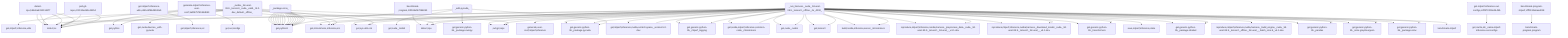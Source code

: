 graph TD
    app-mlperf-inference,d775cac873ee4231_(_nvidia,_3d-unet-99.9,_tensorrt,_cuda,_valid,_r5.0-dev_default,_offline_) --> detect,os
    app-mlperf-inference,d775cac873ee4231_(_nvidia,_3d-unet-99.9,_tensorrt,_cuda,_valid,_r5.0-dev_default,_offline_) --> get,sys-utils-cm
    app-mlperf-inference,d775cac873ee4231_(_nvidia,_3d-unet-99.9,_tensorrt,_cuda,_valid,_r5.0-dev_default,_offline_) --> get,python
    app-mlperf-inference,d775cac873ee4231_(_nvidia,_3d-unet-99.9,_tensorrt,_cuda,_valid,_r5.0-dev_default,_offline_) --> get,mlcommons,inference,src
    pull-git-repo,c23132ed65c4421d --> detect,os
    app-mlperf-inference,d775cac873ee4231_(_nvidia,_3d-unet-99.9,_tensorrt,_cuda,_valid,_r5.0-dev_default,_offline_) --> pull,git,repo
    get-mlperf-inference-utils,e341e5f86d8342e5 --> get,mlperf,inference,src
    app-mlperf-inference,d775cac873ee4231_(_nvidia,_3d-unet-99.9,_tensorrt,_cuda,_valid,_r5.0-dev_default,_offline_) --> get,mlperf,inference,utils
    get-cuda-devices,7a3ede4d3558427a_(_with-pycuda_) --> get,cuda,_toolkit
    get-cuda-devices,7a3ede4d3558427a_(_with-pycuda_) --> get,python3
    get-generic-python-lib,94b62a682bc44791_(_package.pycuda_) --> get,python3
    get-cuda-devices,7a3ede4d3558427a_(_with-pycuda_) --> get,generic-python-lib,_package.pycuda
    get-generic-python-lib,94b62a682bc44791_(_package.numpy_) --> get,python3
    get-cuda-devices,7a3ede4d3558427a_(_with-pycuda_) --> get,generic-python-lib,_package.numpy
    app-mlperf-inference,d775cac873ee4231_(_nvidia,_3d-unet-99.9,_tensorrt,_cuda,_valid,_r5.0-dev_default,_offline_) --> get,cuda-devices,_with-pycuda
    app-mlperf-inference-nvidia,bc3b17fb430f4732_(_run_harness,_cuda,_3d-unet-99.9,_tensorrt,_offline,_rtx_4090_) --> detect,os
    detect-cpu,586c8a43320142f7 --> detect,os
    app-mlperf-inference-nvidia,bc3b17fb430f4732_(_run_harness,_cuda,_3d-unet-99.9,_tensorrt,_offline,_rtx_4090_) --> detect,cpu
    app-mlperf-inference-nvidia,bc3b17fb430f4732_(_run_harness,_cuda,_3d-unet-99.9,_tensorrt,_offline,_rtx_4090_) --> get,sys-utils-cm
    app-mlperf-inference-nvidia,bc3b17fb430f4732_(_run_harness,_cuda,_3d-unet-99.9,_tensorrt,_offline,_rtx_4090_) --> get,mlperf,inference,nvidia,scratch,space,_version.5.0-dev
    get-generic-python-lib,94b62a682bc44791_(_mlperf_logging_) --> get,python3
    app-mlperf-inference-nvidia,bc3b17fb430f4732_(_run_harness,_cuda,_3d-unet-99.9,_tensorrt,_offline,_rtx_4090_) --> get,generic-python-lib,_mlperf_logging
    app-mlperf-inference-nvidia,bc3b17fb430f4732_(_run_harness,_cuda,_3d-unet-99.9,_tensorrt,_offline,_rtx_4090_) --> get,mlcommons,inference,src
    app-mlperf-inference-nvidia,bc3b17fb430f4732_(_run_harness,_cuda,_3d-unet-99.9,_tensorrt,_offline,_rtx_4090_) --> get,nvidia,mlperf,inference,common-code,_mlcommons
    pull-git-repo,c23132ed65c4421d --> detect,os
    app-mlperf-inference-nvidia,bc3b17fb430f4732_(_run_harness,_cuda,_3d-unet-99.9,_tensorrt,_offline,_rtx_4090_) --> pull,git,repo
    generate-mlperf-inference-user-conf,3af4475745964b93 --> detect,os
    detect-cpu,586c8a43320142f7 --> detect,os
    generate-mlperf-inference-user-conf,3af4475745964b93 --> detect,cpu
    generate-mlperf-inference-user-conf,3af4475745964b93 --> get,python
    generate-mlperf-inference-user-conf,3af4475745964b93 --> get,mlcommons,inference,src
    get-mlperf-inference-sut-configs,c2fbf72009e2445b --> get,cache,dir,_name.mlperf-inference-sut-configs
    generate-mlperf-inference-user-conf,3af4475745964b93 --> get,sut,configs
    app-mlperf-inference-nvidia,bc3b17fb430f4732_(_run_harness,_cuda,_3d-unet-99.9,_tensorrt,_offline,_rtx_4090_) --> generate,user-conf,mlperf,inference
    get-generic-python-lib,94b62a682bc44791_(_package.pycuda_) --> get,python3
    app-mlperf-inference-nvidia,bc3b17fb430f4732_(_run_harness,_cuda,_3d-unet-99.9,_tensorrt,_offline,_rtx_4090_) --> get,generic-python-lib,_package.pycuda
    app-mlperf-inference-nvidia,bc3b17fb430f4732_(_run_harness,_cuda,_3d-unet-99.9,_tensorrt,_offline,_rtx_4090_) --> get,cuda,_cudnn
    app-mlperf-inference-nvidia,bc3b17fb430f4732_(_run_harness,_cuda,_3d-unet-99.9,_tensorrt,_offline,_rtx_4090_) --> get,tensorrt
    app-mlperf-inference-nvidia,bc3b17fb430f4732_(_run_harness,_cuda,_3d-unet-99.9,_tensorrt,_offline,_rtx_4090_) --> build,nvidia,inference,server,_mlcommons
    app-mlperf-inference-nvidia,bc3b17fb430f4732_(_build_engine,_cuda,_3d-unet-99.9,_tensorrt,_offline,_3d-unet_,_batch_size.8,_v4.1-dev_) --> detect,os
    detect-cpu,586c8a43320142f7 --> detect,os
    app-mlperf-inference-nvidia,bc3b17fb430f4732_(_build_engine,_cuda,_3d-unet-99.9,_tensorrt,_offline,_3d-unet_,_batch_size.8,_v4.1-dev_) --> detect,cpu
    app-mlperf-inference-nvidia,bc3b17fb430f4732_(_build_engine,_cuda,_3d-unet-99.9,_tensorrt,_offline,_3d-unet_,_batch_size.8,_v4.1-dev_) --> get,sys-utils-cm
    app-mlperf-inference-nvidia,bc3b17fb430f4732_(_build_engine,_cuda,_3d-unet-99.9,_tensorrt,_offline,_3d-unet_,_batch_size.8,_v4.1-dev_) --> get,mlperf,inference,nvidia,scratch,space,_version.5.0-dev
    get-generic-python-lib,94b62a682bc44791_(_mlperf_logging_) --> get,python3
    app-mlperf-inference-nvidia,bc3b17fb430f4732_(_build_engine,_cuda,_3d-unet-99.9,_tensorrt,_offline,_3d-unet_,_batch_size.8,_v4.1-dev_) --> get,generic-python-lib,_mlperf_logging
    app-mlperf-inference-nvidia,bc3b17fb430f4732_(_build_engine,_cuda,_3d-unet-99.9,_tensorrt,_offline,_3d-unet_,_batch_size.8,_v4.1-dev_) --> get,mlcommons,inference,src
    app-mlperf-inference-nvidia,bc3b17fb430f4732_(_build_engine,_cuda,_3d-unet-99.9,_tensorrt,_offline,_3d-unet_,_batch_size.8,_v4.1-dev_) --> get,nvidia,mlperf,inference,common-code,_mlcommons
    pull-git-repo,c23132ed65c4421d --> detect,os
    app-mlperf-inference-nvidia,bc3b17fb430f4732_(_build_engine,_cuda,_3d-unet-99.9,_tensorrt,_offline,_3d-unet_,_batch_size.8,_v4.1-dev_) --> pull,git,repo
    get-generic-python-lib,94b62a682bc44791_(_package.pycuda_) --> get,python3
    app-mlperf-inference-nvidia,bc3b17fb430f4732_(_build_engine,_cuda,_3d-unet-99.9,_tensorrt,_offline,_3d-unet_,_batch_size.8,_v4.1-dev_) --> get,generic-python-lib,_package.pycuda
    app-mlperf-inference-nvidia,bc3b17fb430f4732_(_build_engine,_cuda,_3d-unet-99.9,_tensorrt,_offline,_3d-unet_,_batch_size.8,_v4.1-dev_) --> get,cuda,_cudnn
    app-mlperf-inference-nvidia,bc3b17fb430f4732_(_build_engine,_cuda,_3d-unet-99.9,_tensorrt,_offline,_3d-unet_,_batch_size.8,_v4.1-dev_) --> get,tensorrt
    app-mlperf-inference-nvidia,bc3b17fb430f4732_(_build_engine,_cuda,_3d-unet-99.9,_tensorrt,_offline,_3d-unet_,_batch_size.8,_v4.1-dev_) --> build,nvidia,inference,server,_mlcommons
    app-mlperf-inference-nvidia,bc3b17fb430f4732_(_build_engine,_cuda,_3d-unet-99.9,_tensorrt,_offline,_3d-unet_,_batch_size.8,_v4.1-dev_) --> reproduce,mlperf,inference,nvidia,harness,_preprocess_data,_cuda,_3d-unet-99.9,_tensorrt,_3d-unet_,_v4.1-dev
    app-mlperf-inference-nvidia,bc3b17fb430f4732_(_build_engine,_cuda,_3d-unet-99.9,_tensorrt,_offline,_3d-unet_,_batch_size.8,_v4.1-dev_) --> reproduce,mlperf,inference,nvidia,harness,_download_model,_cuda,_3d-unet-99.9,_tensorrt,_3d-unet_,_v4.1-dev
    get-generic-python-lib,94b62a682bc44791_(_transformers_) --> get,python3
    app-mlperf-inference-nvidia,bc3b17fb430f4732_(_build_engine,_cuda,_3d-unet-99.9,_tensorrt,_offline,_3d-unet_,_batch_size.8,_v4.1-dev_) --> get,generic-python-lib,_transformers
    get-generic-python-lib,94b62a682bc44791_(_package.nibabel_) --> get,python3
    app-mlperf-inference-nvidia,bc3b17fb430f4732_(_build_engine,_cuda,_3d-unet-99.9,_tensorrt,_offline,_3d-unet_,_batch_size.8,_v4.1-dev_) --> get,generic-python-lib,_package.nibabel
    get-generic-python-lib,94b62a682bc44791_(_pandas_) --> get,python3
    app-mlperf-inference-nvidia,bc3b17fb430f4732_(_build_engine,_cuda,_3d-unet-99.9,_tensorrt,_offline,_3d-unet_,_batch_size.8,_v4.1-dev_) --> get,generic-python-lib,_pandas
    get-generic-python-lib,94b62a682bc44791_(_onnx-graphsurgeon_) --> get,python3
    app-mlperf-inference-nvidia,bc3b17fb430f4732_(_build_engine,_cuda,_3d-unet-99.9,_tensorrt,_offline,_3d-unet_,_batch_size.8,_v4.1-dev_) --> get,generic-python-lib,_onnx-graphsurgeon
    get-generic-python-lib,94b62a682bc44791_(_package.onnx_) --> get,python3
    app-mlperf-inference-nvidia,bc3b17fb430f4732_(_build_engine,_cuda,_3d-unet-99.9,_tensorrt,_offline,_3d-unet_,_batch_size.8,_v4.1-dev_) --> get,generic-python-lib,_package.onnx
    app-mlperf-inference-nvidia,bc3b17fb430f4732_(_build_engine,_cuda,_3d-unet-99.9,_tensorrt,_offline,_3d-unet_,_batch_size.8,_v4.1-dev_) --> save,mlperf,inference,state
    app-mlperf-inference-nvidia,bc3b17fb430f4732_(_run_harness,_cuda,_3d-unet-99.9,_tensorrt,_offline,_rtx_4090_) --> reproduce,mlperf,inference,nvidia,harness,_build_engine,_cuda,_3d-unet-99.9,_tensorrt,_offline,_3d-unet_,_batch_size.8,_v4.1-dev
    app-mlperf-inference-nvidia,bc3b17fb430f4732_(_run_harness,_cuda,_3d-unet-99.9,_tensorrt,_offline,_rtx_4090_) --> reproduce,mlperf,inference,nvidia,harness,_preprocess_data,_cuda,_3d-unet-99.9,_tensorrt,_3d-unet_,_v4.1-dev
    app-mlperf-inference-nvidia,bc3b17fb430f4732_(_run_harness,_cuda,_3d-unet-99.9,_tensorrt,_offline,_rtx_4090_) --> reproduce,mlperf,inference,nvidia,harness,_download_model,_cuda,_3d-unet-99.9,_tensorrt,_3d-unet_,_v4.1-dev
    get-generic-python-lib,94b62a682bc44791_(_transformers_) --> get,python3
    app-mlperf-inference-nvidia,bc3b17fb430f4732_(_run_harness,_cuda,_3d-unet-99.9,_tensorrt,_offline,_rtx_4090_) --> get,generic-python-lib,_transformers
    get-generic-python-lib,94b62a682bc44791_(_package.nibabel_) --> get,python3
    app-mlperf-inference-nvidia,bc3b17fb430f4732_(_run_harness,_cuda,_3d-unet-99.9,_tensorrt,_offline,_rtx_4090_) --> get,generic-python-lib,_package.nibabel
    get-generic-python-lib,94b62a682bc44791_(_pandas_) --> get,python3
    app-mlperf-inference-nvidia,bc3b17fb430f4732_(_run_harness,_cuda,_3d-unet-99.9,_tensorrt,_offline,_rtx_4090_) --> get,generic-python-lib,_pandas
    get-generic-python-lib,94b62a682bc44791_(_onnx-graphsurgeon_) --> get,python3
    app-mlperf-inference-nvidia,bc3b17fb430f4732_(_run_harness,_cuda,_3d-unet-99.9,_tensorrt,_offline,_rtx_4090_) --> get,generic-python-lib,_onnx-graphsurgeon
    get-generic-python-lib,94b62a682bc44791_(_package.onnx_) --> get,python3
    app-mlperf-inference-nvidia,bc3b17fb430f4732_(_run_harness,_cuda,_3d-unet-99.9,_tensorrt,_offline,_rtx_4090_) --> get,generic-python-lib,_package.onnx
    detect-cpu,586c8a43320142f7 --> detect,os
    benchmark-program,19f369ef47084895 --> detect,cpu
    benchmark-program-mlperf,cfff0132a8aa4018 --> benchmark-program,program
    app-mlperf-inference-nvidia,bc3b17fb430f4732_(_run_harness,_cuda,_3d-unet-99.9,_tensorrt,_offline,_rtx_4090_) --> benchmark-mlperf